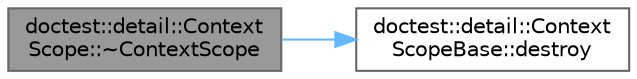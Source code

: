 digraph "doctest::detail::ContextScope::~ContextScope"
{
 // LATEX_PDF_SIZE
  bgcolor="transparent";
  edge [fontname=Helvetica,fontsize=10,labelfontname=Helvetica,labelfontsize=10];
  node [fontname=Helvetica,fontsize=10,shape=box,height=0.2,width=0.4];
  rankdir="LR";
  Node1 [id="Node000001",label="doctest::detail::Context\lScope::~ContextScope",height=0.2,width=0.4,color="gray40", fillcolor="grey60", style="filled", fontcolor="black",tooltip=" "];
  Node1 -> Node2 [id="edge1_Node000001_Node000002",color="steelblue1",style="solid",tooltip=" "];
  Node2 [id="Node000002",label="doctest::detail::Context\lScopeBase::destroy",height=0.2,width=0.4,color="grey40", fillcolor="white", style="filled",URL="$classdoctest_1_1detail_1_1_context_scope_base.html#a6f223de9a972b08bf1b9e9d2d99ab4c6",tooltip=" "];
}
